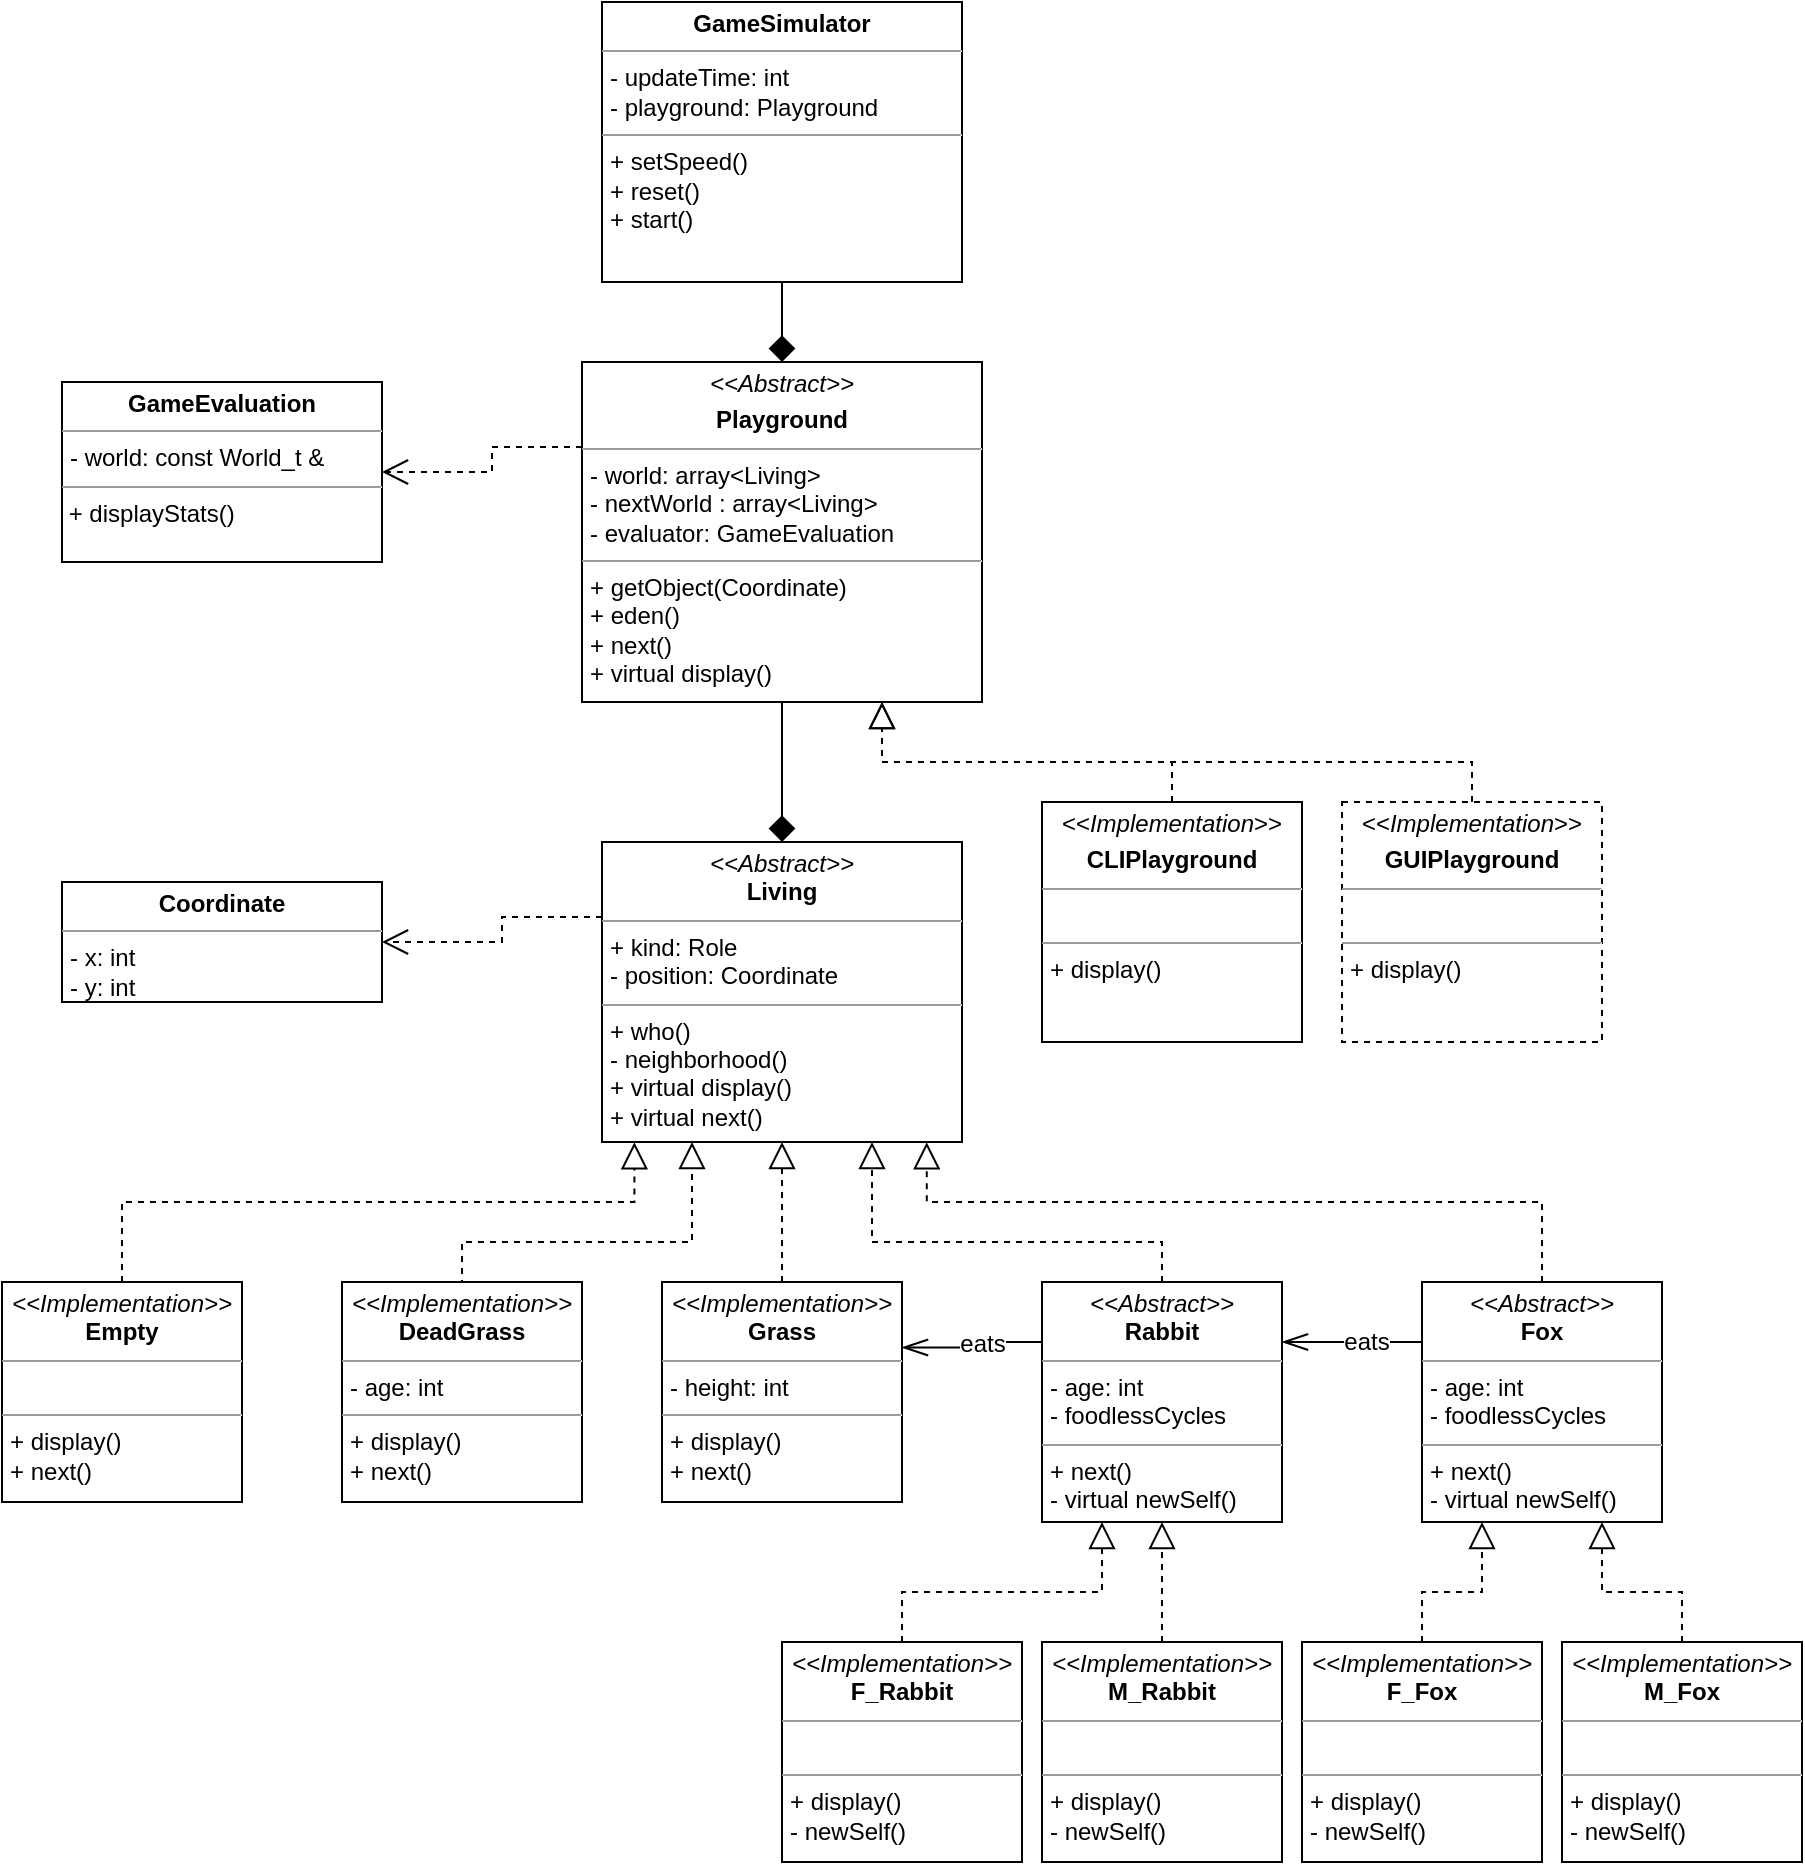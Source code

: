 <mxfile version="13.3.0" type="device"><diagram id="6zOPMIY-5-14dqGFvBke" name="Page-1"><mxGraphModel dx="1422" dy="1113" grid="1" gridSize="10" guides="1" tooltips="1" connect="1" arrows="1" fold="1" page="0" pageScale="1" pageWidth="827" pageHeight="1169" math="0" shadow="0"><root><mxCell id="0"/><mxCell id="1" parent="0"/><mxCell id="xMzXEjD-Bn9DBuSCK56k-2" value="&lt;p style=&quot;margin: 0px ; margin-top: 4px ; text-align: center&quot;&gt;&lt;b&gt;Coordinate&lt;/b&gt;&lt;/p&gt;&lt;hr size=&quot;1&quot;&gt;&lt;p style=&quot;margin: 0px ; margin-left: 4px&quot;&gt;- x: int&lt;br&gt;- y: int&lt;/p&gt;&lt;hr size=&quot;1&quot;&gt;&lt;p style=&quot;margin: 0px ; margin-left: 4px&quot;&gt;&lt;br&gt;&lt;/p&gt;" style="verticalAlign=top;align=left;overflow=fill;fontSize=12;fontFamily=Helvetica;html=1;" parent="1" vertex="1"><mxGeometry x="70" y="160" width="160" height="60" as="geometry"/></mxCell><mxCell id="VSR0OY3r6rLrD1Lb4GY6-10" style="edgeStyle=orthogonalEdgeStyle;rounded=0;orthogonalLoop=1;jettySize=auto;html=1;exitX=0;exitY=0.25;exitDx=0;exitDy=0;entryX=1;entryY=0.5;entryDx=0;entryDy=0;endArrow=open;endFill=0;endSize=11;fontSize=12;dashed=1;" parent="1" source="0u3GeRUwS96FYt8ortUu-1" target="xMzXEjD-Bn9DBuSCK56k-2" edge="1"><mxGeometry relative="1" as="geometry"/></mxCell><mxCell id="0u3GeRUwS96FYt8ortUu-1" value="&lt;p style=&quot;margin: 0px ; margin-top: 4px ; text-align: center&quot;&gt;&lt;i&gt;&amp;lt;&amp;lt;Abstract&amp;gt;&amp;gt;&lt;/i&gt;&lt;br&gt;&lt;b&gt;Living&lt;/b&gt;&lt;/p&gt;&lt;hr size=&quot;1&quot;&gt;&lt;p style=&quot;margin: 0px ; margin-left: 4px&quot;&gt;+ kind: Role&lt;/p&gt;&lt;p style=&quot;margin: 0px ; margin-left: 4px&quot;&gt;- position: Coordinate&lt;br&gt;&lt;/p&gt;&lt;hr size=&quot;1&quot;&gt;&lt;p style=&quot;margin: 0px ; margin-left: 4px&quot;&gt;+ who()&lt;/p&gt;&lt;p style=&quot;margin: 0px ; margin-left: 4px&quot;&gt;- neighborhood()&lt;br&gt;+ virtual display()&lt;/p&gt;&lt;p style=&quot;margin: 0px ; margin-left: 4px&quot;&gt;+ virtual next()&lt;/p&gt;&lt;p style=&quot;margin: 0px ; margin-left: 4px&quot;&gt;&lt;br&gt;&lt;/p&gt;&lt;p style=&quot;margin: 0px ; margin-left: 4px&quot;&gt;&lt;br&gt;&lt;/p&gt;&lt;p style=&quot;margin: 0px ; margin-left: 4px&quot;&gt;&lt;br&gt;&lt;/p&gt;" style="verticalAlign=top;align=left;overflow=fill;fontSize=12;fontFamily=Helvetica;html=1;" parent="1" vertex="1"><mxGeometry x="340" y="140" width="180" height="150" as="geometry"/></mxCell><mxCell id="0u3GeRUwS96FYt8ortUu-15" style="edgeStyle=orthogonalEdgeStyle;rounded=0;orthogonalLoop=1;jettySize=auto;html=1;exitX=0.5;exitY=0;exitDx=0;exitDy=0;entryX=0.09;entryY=1.001;entryDx=0;entryDy=0;entryPerimeter=0;endArrow=block;endFill=0;strokeWidth=1;endSize=11;dashed=1;" parent="1" source="0u3GeRUwS96FYt8ortUu-2" target="0u3GeRUwS96FYt8ortUu-1" edge="1"><mxGeometry relative="1" as="geometry"><Array as="points"><mxPoint x="100" y="320"/><mxPoint x="356" y="320"/></Array></mxGeometry></mxCell><mxCell id="0u3GeRUwS96FYt8ortUu-2" value="&lt;p style=&quot;margin: 0px ; margin-top: 4px ; text-align: center&quot;&gt;&lt;i&gt;&amp;lt;&amp;lt;Implementation&amp;gt;&amp;gt;&lt;/i&gt;&lt;br&gt;&lt;b&gt;Empty&lt;/b&gt;&lt;/p&gt;&lt;hr size=&quot;1&quot;&gt;&lt;p style=&quot;margin: 0px ; margin-left: 4px&quot;&gt;&amp;nbsp;&lt;/p&gt;&lt;hr size=&quot;1&quot;&gt;&lt;p style=&quot;margin: 0px ; margin-left: 4px&quot;&gt;+ display()&lt;br&gt;+ next()&lt;/p&gt;" style="verticalAlign=top;align=left;overflow=fill;fontSize=12;fontFamily=Helvetica;html=1;" parent="1" vertex="1"><mxGeometry x="40" y="360" width="120" height="110" as="geometry"/></mxCell><mxCell id="VSR0OY3r6rLrD1Lb4GY6-4" style="edgeStyle=orthogonalEdgeStyle;rounded=0;orthogonalLoop=1;jettySize=auto;html=1;exitX=0.5;exitY=0;exitDx=0;exitDy=0;entryX=0.5;entryY=1;entryDx=0;entryDy=0;dashed=1;endArrow=block;endFill=0;endSize=11;" parent="1" source="0u3GeRUwS96FYt8ortUu-3" target="0u3GeRUwS96FYt8ortUu-1" edge="1"><mxGeometry relative="1" as="geometry"/></mxCell><mxCell id="0u3GeRUwS96FYt8ortUu-3" value="&lt;p style=&quot;margin: 0px ; margin-top: 4px ; text-align: center&quot;&gt;&lt;i&gt;&amp;lt;&amp;lt;Implementation&amp;gt;&amp;gt;&lt;/i&gt;&lt;br&gt;&lt;b&gt;Grass&lt;/b&gt;&lt;/p&gt;&lt;hr size=&quot;1&quot;&gt;&lt;p style=&quot;margin: 0px ; margin-left: 4px&quot;&gt;- height: int&lt;/p&gt;&lt;hr size=&quot;1&quot;&gt;&lt;p style=&quot;margin: 0px ; margin-left: 4px&quot;&gt;+ display()&lt;br&gt;+ next()&lt;/p&gt;" style="verticalAlign=top;align=left;overflow=fill;fontSize=12;fontFamily=Helvetica;html=1;" parent="1" vertex="1"><mxGeometry x="370" y="360" width="120" height="110" as="geometry"/></mxCell><mxCell id="0u3GeRUwS96FYt8ortUu-20" value="&lt;font style=&quot;font-size: 12px&quot;&gt;eats&lt;/font&gt;" style="edgeStyle=orthogonalEdgeStyle;rounded=0;orthogonalLoop=1;jettySize=auto;html=1;exitX=0;exitY=0.25;exitDx=0;exitDy=0;entryX=1;entryY=0.298;entryDx=0;entryDy=0;entryPerimeter=0;endArrow=openThin;endFill=0;endSize=11;strokeWidth=1;" parent="1" source="0u3GeRUwS96FYt8ortUu-4" target="0u3GeRUwS96FYt8ortUu-3" edge="1"><mxGeometry x="-0.162" relative="1" as="geometry"><mxPoint as="offset"/></mxGeometry></mxCell><mxCell id="VSR0OY3r6rLrD1Lb4GY6-5" style="edgeStyle=orthogonalEdgeStyle;rounded=0;orthogonalLoop=1;jettySize=auto;html=1;exitX=0.5;exitY=0;exitDx=0;exitDy=0;entryX=0.75;entryY=1;entryDx=0;entryDy=0;dashed=1;endArrow=block;endFill=0;endSize=11;" parent="1" source="0u3GeRUwS96FYt8ortUu-4" target="0u3GeRUwS96FYt8ortUu-1" edge="1"><mxGeometry relative="1" as="geometry"><Array as="points"><mxPoint x="620" y="340"/><mxPoint x="475" y="340"/></Array></mxGeometry></mxCell><mxCell id="0u3GeRUwS96FYt8ortUu-4" value="&lt;p style=&quot;margin: 0px ; margin-top: 4px ; text-align: center&quot;&gt;&lt;i&gt;&amp;lt;&amp;lt;Abstract&amp;gt;&amp;gt;&lt;/i&gt;&lt;br&gt;&lt;b&gt;Rabbit&lt;/b&gt;&lt;/p&gt;&lt;hr size=&quot;1&quot;&gt;&lt;p style=&quot;margin: 0px ; margin-left: 4px&quot;&gt;&lt;span&gt;- age: int&lt;/span&gt;&lt;br&gt;&lt;/p&gt;&lt;p style=&quot;margin: 0px ; margin-left: 4px&quot;&gt;- foodlessCycles&lt;/p&gt;&lt;hr size=&quot;1&quot;&gt;&lt;p style=&quot;margin: 0px ; margin-left: 4px&quot;&gt;+ next()&lt;/p&gt;&lt;p style=&quot;margin: 0px ; margin-left: 4px&quot;&gt;- virtual newSelf()&lt;/p&gt;" style="verticalAlign=top;align=left;overflow=fill;fontSize=12;fontFamily=Helvetica;html=1;" parent="1" vertex="1"><mxGeometry x="560" y="360" width="120" height="120" as="geometry"/></mxCell><mxCell id="0u3GeRUwS96FYt8ortUu-22" style="edgeStyle=orthogonalEdgeStyle;rounded=0;orthogonalLoop=1;jettySize=auto;html=1;exitX=0;exitY=0.25;exitDx=0;exitDy=0;entryX=1;entryY=0.25;entryDx=0;entryDy=0;endArrow=openThin;endFill=0;endSize=11;strokeWidth=1;" parent="1" source="0u3GeRUwS96FYt8ortUu-5" target="0u3GeRUwS96FYt8ortUu-4" edge="1"><mxGeometry relative="1" as="geometry"/></mxCell><mxCell id="0u3GeRUwS96FYt8ortUu-23" value="eats" style="text;html=1;resizable=0;points=[];align=center;verticalAlign=middle;labelBackgroundColor=#ffffff;" parent="0u3GeRUwS96FYt8ortUu-22" vertex="1" connectable="0"><mxGeometry x="-0.2" relative="1" as="geometry"><mxPoint as="offset"/></mxGeometry></mxCell><mxCell id="VSR0OY3r6rLrD1Lb4GY6-6" style="edgeStyle=orthogonalEdgeStyle;rounded=0;orthogonalLoop=1;jettySize=auto;html=1;exitX=0.5;exitY=0;exitDx=0;exitDy=0;entryX=0.902;entryY=1.001;entryDx=0;entryDy=0;entryPerimeter=0;dashed=1;endArrow=block;endFill=0;endSize=11;" parent="1" source="0u3GeRUwS96FYt8ortUu-5" target="0u3GeRUwS96FYt8ortUu-1" edge="1"><mxGeometry relative="1" as="geometry"><Array as="points"><mxPoint x="810" y="320"/><mxPoint x="502" y="320"/></Array></mxGeometry></mxCell><mxCell id="0u3GeRUwS96FYt8ortUu-5" value="&lt;p style=&quot;margin: 0px ; margin-top: 4px ; text-align: center&quot;&gt;&lt;i&gt;&amp;lt;&amp;lt;Abstract&amp;gt;&amp;gt;&lt;/i&gt;&lt;br&gt;&lt;b&gt;Fox&lt;/b&gt;&lt;/p&gt;&lt;hr size=&quot;1&quot;&gt;&lt;p style=&quot;margin: 0px ; margin-left: 4px&quot;&gt;&lt;span&gt;- age: int&lt;/span&gt;&lt;br&gt;&lt;/p&gt;&lt;p style=&quot;margin: 0px ; margin-left: 4px&quot;&gt;- foodlessCycles&lt;/p&gt;&lt;hr size=&quot;1&quot;&gt;&lt;p style=&quot;margin: 0px ; margin-left: 4px&quot;&gt;+ next()&lt;/p&gt;&lt;p style=&quot;margin: 0px ; margin-left: 4px&quot;&gt;- virtual newSelf()&lt;br&gt;&lt;/p&gt;" style="verticalAlign=top;align=left;overflow=fill;fontSize=12;fontFamily=Helvetica;html=1;" parent="1" vertex="1"><mxGeometry x="750" y="360" width="120" height="120" as="geometry"/></mxCell><mxCell id="VSR0OY3r6rLrD1Lb4GY6-22" style="edgeStyle=orthogonalEdgeStyle;rounded=0;orthogonalLoop=1;jettySize=auto;html=1;exitX=0;exitY=0.25;exitDx=0;exitDy=0;entryX=1;entryY=0.5;entryDx=0;entryDy=0;endArrow=open;endFill=0;endSize=11;fontSize=12;dashed=1;" parent="1" source="0u3GeRUwS96FYt8ortUu-7" target="0u3GeRUwS96FYt8ortUu-27" edge="1"><mxGeometry relative="1" as="geometry"/></mxCell><mxCell id="0u3GeRUwS96FYt8ortUu-7" value="&lt;p style=&quot;margin: 0px ; margin-top: 4px ; text-align: center&quot;&gt;&lt;i&gt;&amp;lt;&amp;lt;Abstract&amp;gt;&amp;gt;&lt;/i&gt;&lt;/p&gt;&lt;p style=&quot;margin: 0px ; margin-top: 4px ; text-align: center&quot;&gt;&lt;b&gt;Playground&lt;/b&gt;&lt;/p&gt;&lt;hr size=&quot;1&quot;&gt;&lt;p style=&quot;margin: 0px 0px 0px 4px&quot;&gt;- world: array&amp;lt;Living&amp;gt;&lt;/p&gt;&lt;p style=&quot;margin: 0px 0px 0px 4px&quot;&gt;- nextWorld : array&amp;lt;Living&amp;gt;&lt;/p&gt;&lt;p style=&quot;margin: 0px 0px 0px 4px&quot;&gt;- evaluator: GameEvaluation&lt;/p&gt;&lt;hr size=&quot;1&quot;&gt;&lt;p style=&quot;margin: 0px ; margin-left: 4px&quot;&gt;+ getObject(Coordinate)&lt;/p&gt;&lt;p style=&quot;margin: 0px ; margin-left: 4px&quot;&gt;+ eden()&lt;/p&gt;&lt;p style=&quot;margin: 0px ; margin-left: 4px&quot;&gt;+ next()&lt;/p&gt;&lt;p style=&quot;margin: 0px ; margin-left: 4px&quot;&gt;+ virtual display()&lt;/p&gt;&lt;p style=&quot;margin: 0px ; margin-left: 4px&quot;&gt;&lt;br&gt;&lt;/p&gt;" style="verticalAlign=top;align=left;overflow=fill;fontSize=12;fontFamily=Helvetica;html=1;" parent="1" vertex="1"><mxGeometry x="330" y="-100" width="200" height="170" as="geometry"/></mxCell><mxCell id="0u3GeRUwS96FYt8ortUu-27" value="&lt;p style=&quot;margin: 0px ; margin-top: 4px ; text-align: center&quot;&gt;&lt;b&gt;GameEvaluation&lt;/b&gt;&lt;/p&gt;&lt;hr size=&quot;1&quot;&gt;&lt;p style=&quot;margin: 0px ; margin-left: 4px&quot;&gt;- world: const World_t &amp;amp;&lt;br&gt;&lt;/p&gt;&lt;hr size=&quot;1&quot;&gt;&amp;nbsp;&lt;span&gt;+ displayStats()&lt;/span&gt;" style="verticalAlign=top;align=left;overflow=fill;fontSize=12;fontFamily=Helvetica;html=1;" parent="1" vertex="1"><mxGeometry x="70" y="-90" width="160" height="90" as="geometry"/></mxCell><mxCell id="VSR0OY3r6rLrD1Lb4GY6-21" style="edgeStyle=orthogonalEdgeStyle;rounded=0;orthogonalLoop=1;jettySize=auto;html=1;exitX=0.5;exitY=1;exitDx=0;exitDy=0;entryX=0.5;entryY=0;entryDx=0;entryDy=0;endArrow=diamond;endFill=1;endSize=11;fontSize=12;" parent="1" source="0u3GeRUwS96FYt8ortUu-30" target="0u3GeRUwS96FYt8ortUu-7" edge="1"><mxGeometry relative="1" as="geometry"/></mxCell><mxCell id="0u3GeRUwS96FYt8ortUu-30" value="&lt;p style=&quot;margin: 0px ; margin-top: 4px ; text-align: center&quot;&gt;&lt;b&gt;GameSimulator&lt;/b&gt;&lt;/p&gt;&lt;hr size=&quot;1&quot;&gt;&lt;p style=&quot;margin: 0px ; margin-left: 4px&quot;&gt;- updateTime: int&lt;/p&gt;&lt;p style=&quot;margin: 0px ; margin-left: 4px&quot;&gt;- playground: Playground&lt;/p&gt;&lt;hr size=&quot;1&quot;&gt;&lt;p style=&quot;margin: 0px ; margin-left: 4px&quot;&gt;+ setSpeed()&lt;/p&gt;&lt;p style=&quot;margin: 0px ; margin-left: 4px&quot;&gt;+ reset()&lt;/p&gt;&lt;p style=&quot;margin: 0px ; margin-left: 4px&quot;&gt;+ start()&lt;/p&gt;" style="verticalAlign=top;align=left;overflow=fill;fontSize=12;fontFamily=Helvetica;html=1;" parent="1" vertex="1"><mxGeometry x="340" y="-280" width="180" height="140" as="geometry"/></mxCell><mxCell id="VSR0OY3r6rLrD1Lb4GY6-3" style="edgeStyle=orthogonalEdgeStyle;rounded=0;orthogonalLoop=1;jettySize=auto;html=1;exitX=0.75;exitY=0;exitDx=0;exitDy=0;entryX=0.25;entryY=1;entryDx=0;entryDy=0;dashed=1;endArrow=block;endFill=0;endSize=11;" parent="1" source="VSR0OY3r6rLrD1Lb4GY6-1" target="0u3GeRUwS96FYt8ortUu-1" edge="1"><mxGeometry relative="1" as="geometry"><Array as="points"><mxPoint x="300" y="400"/><mxPoint x="270" y="400"/><mxPoint x="270" y="340"/><mxPoint x="385" y="340"/></Array></mxGeometry></mxCell><mxCell id="VSR0OY3r6rLrD1Lb4GY6-1" value="&lt;p style=&quot;margin: 0px ; margin-top: 4px ; text-align: center&quot;&gt;&lt;i&gt;&amp;lt;&amp;lt;Implementation&amp;gt;&amp;gt;&lt;/i&gt;&lt;br&gt;&lt;b&gt;DeadGrass&lt;/b&gt;&lt;/p&gt;&lt;hr size=&quot;1&quot;&gt;&lt;p style=&quot;margin: 0px ; margin-left: 4px&quot;&gt;- age: int&lt;/p&gt;&lt;hr size=&quot;1&quot;&gt;&lt;p style=&quot;margin: 0px ; margin-left: 4px&quot;&gt;+ display()&lt;br&gt;+ next()&lt;/p&gt;" style="verticalAlign=top;align=left;overflow=fill;fontSize=12;fontFamily=Helvetica;html=1;" parent="1" vertex="1"><mxGeometry x="210" y="360" width="120" height="110" as="geometry"/></mxCell><mxCell id="VSR0OY3r6rLrD1Lb4GY6-17" style="edgeStyle=orthogonalEdgeStyle;rounded=0;orthogonalLoop=1;jettySize=auto;html=1;exitX=0.5;exitY=1;exitDx=0;exitDy=0;entryX=0.5;entryY=0;entryDx=0;entryDy=0;endArrow=diamond;endFill=1;endSize=11;fontSize=12;" parent="1" source="0u3GeRUwS96FYt8ortUu-7" target="0u3GeRUwS96FYt8ortUu-1" edge="1"><mxGeometry relative="1" as="geometry"/></mxCell><mxCell id="VSR0OY3r6rLrD1Lb4GY6-18" style="edgeStyle=orthogonalEdgeStyle;rounded=0;orthogonalLoop=1;jettySize=auto;html=1;exitX=0.5;exitY=0;exitDx=0;exitDy=0;entryX=0.75;entryY=1;entryDx=0;entryDy=0;endArrow=block;endFill=0;endSize=11;fontSize=12;dashed=1;" parent="1" source="VSR0OY3r6rLrD1Lb4GY6-14" target="0u3GeRUwS96FYt8ortUu-7" edge="1"><mxGeometry relative="1" as="geometry"><Array as="points"><mxPoint x="625" y="100"/><mxPoint x="480" y="100"/></Array></mxGeometry></mxCell><mxCell id="VSR0OY3r6rLrD1Lb4GY6-14" value="&lt;p style=&quot;margin: 0px ; margin-top: 4px ; text-align: center&quot;&gt;&amp;lt;&amp;lt;&lt;i&gt;Implementation&lt;/i&gt;&amp;gt;&amp;gt;&lt;/p&gt;&lt;p style=&quot;margin: 0px ; margin-top: 4px ; text-align: center&quot;&gt;&lt;b&gt;CLIPlayground&lt;/b&gt;&lt;/p&gt;&lt;hr size=&quot;1&quot;&gt;&lt;p style=&quot;margin: 0px 0px 0px 4px&quot;&gt;&lt;br&gt;&lt;/p&gt;&lt;hr size=&quot;1&quot;&gt;&lt;p style=&quot;margin: 0px ; margin-left: 4px&quot;&gt;&lt;span&gt;+ display()&lt;/span&gt;&lt;br&gt;&lt;/p&gt;&lt;p style=&quot;margin: 0px ; margin-left: 4px&quot;&gt;&lt;br&gt;&lt;/p&gt;" style="verticalAlign=top;align=left;overflow=fill;fontSize=12;fontFamily=Helvetica;html=1;" parent="1" vertex="1"><mxGeometry x="560" y="120" width="130" height="120" as="geometry"/></mxCell><mxCell id="VSR0OY3r6rLrD1Lb4GY6-20" style="edgeStyle=orthogonalEdgeStyle;rounded=0;orthogonalLoop=1;jettySize=auto;html=1;exitX=0.5;exitY=0;exitDx=0;exitDy=0;entryX=0.75;entryY=1;entryDx=0;entryDy=0;dashed=1;endArrow=block;endFill=0;endSize=11;fontSize=12;" parent="1" source="VSR0OY3r6rLrD1Lb4GY6-19" target="0u3GeRUwS96FYt8ortUu-7" edge="1"><mxGeometry relative="1" as="geometry"><Array as="points"><mxPoint x="775" y="100"/><mxPoint x="480" y="100"/></Array></mxGeometry></mxCell><mxCell id="VSR0OY3r6rLrD1Lb4GY6-19" value="&lt;p style=&quot;margin: 0px ; margin-top: 4px ; text-align: center&quot;&gt;&amp;lt;&amp;lt;&lt;i&gt;Implementation&lt;/i&gt;&amp;gt;&amp;gt;&lt;/p&gt;&lt;p style=&quot;margin: 0px ; margin-top: 4px ; text-align: center&quot;&gt;&lt;b&gt;GUIPlayground&lt;/b&gt;&lt;/p&gt;&lt;hr size=&quot;1&quot;&gt;&lt;p style=&quot;margin: 0px 0px 0px 4px&quot;&gt;&lt;br&gt;&lt;/p&gt;&lt;hr size=&quot;1&quot;&gt;&lt;p style=&quot;margin: 0px ; margin-left: 4px&quot;&gt;&lt;span&gt;+ display()&lt;/span&gt;&lt;br&gt;&lt;/p&gt;&lt;p style=&quot;margin: 0px ; margin-left: 4px&quot;&gt;&lt;br&gt;&lt;/p&gt;" style="verticalAlign=top;align=left;overflow=fill;fontSize=12;fontFamily=Helvetica;html=1;dashed=1;" parent="1" vertex="1"><mxGeometry x="710" y="120" width="130" height="120" as="geometry"/></mxCell><mxCell id="hsyAyE63V0LZH5e4eVOP-7" style="edgeStyle=orthogonalEdgeStyle;rounded=0;orthogonalLoop=1;jettySize=auto;html=1;exitX=0.5;exitY=0;exitDx=0;exitDy=0;entryX=0.25;entryY=1;entryDx=0;entryDy=0;dashed=1;endSize=11;endArrow=block;endFill=0;" edge="1" parent="1" source="hsyAyE63V0LZH5e4eVOP-3" target="0u3GeRUwS96FYt8ortUu-4"><mxGeometry relative="1" as="geometry"/></mxCell><mxCell id="hsyAyE63V0LZH5e4eVOP-3" value="&lt;p style=&quot;margin: 0px ; margin-top: 4px ; text-align: center&quot;&gt;&lt;i&gt;&amp;lt;&amp;lt;Implementation&amp;gt;&amp;gt;&lt;/i&gt;&lt;br&gt;&lt;b&gt;F_Rabbit&lt;/b&gt;&lt;/p&gt;&lt;hr size=&quot;1&quot;&gt;&lt;p style=&quot;margin: 0px ; margin-left: 4px&quot;&gt;&lt;br&gt;&lt;/p&gt;&lt;hr size=&quot;1&quot;&gt;&lt;p style=&quot;margin: 0px ; margin-left: 4px&quot;&gt;+ display()&lt;/p&gt;&lt;p style=&quot;margin: 0px ; margin-left: 4px&quot;&gt;- newSelf()&lt;/p&gt;" style="verticalAlign=top;align=left;overflow=fill;fontSize=12;fontFamily=Helvetica;html=1;" vertex="1" parent="1"><mxGeometry x="430" y="540" width="120" height="110" as="geometry"/></mxCell><mxCell id="hsyAyE63V0LZH5e4eVOP-12" style="edgeStyle=orthogonalEdgeStyle;rounded=0;orthogonalLoop=1;jettySize=auto;html=1;exitX=0.5;exitY=0;exitDx=0;exitDy=0;entryX=0.5;entryY=1;entryDx=0;entryDy=0;dashed=1;endArrow=block;endFill=0;endSize=11;" edge="1" parent="1" source="hsyAyE63V0LZH5e4eVOP-4" target="0u3GeRUwS96FYt8ortUu-4"><mxGeometry relative="1" as="geometry"/></mxCell><mxCell id="hsyAyE63V0LZH5e4eVOP-4" value="&lt;p style=&quot;margin: 0px ; margin-top: 4px ; text-align: center&quot;&gt;&lt;i&gt;&amp;lt;&amp;lt;Implementation&amp;gt;&amp;gt;&lt;/i&gt;&lt;br&gt;&lt;b&gt;M_Rabbit&lt;/b&gt;&lt;/p&gt;&lt;hr size=&quot;1&quot;&gt;&lt;p style=&quot;margin: 0px ; margin-left: 4px&quot;&gt;&lt;br&gt;&lt;/p&gt;&lt;hr size=&quot;1&quot;&gt;&lt;p style=&quot;margin: 0px ; margin-left: 4px&quot;&gt;+ display()&lt;/p&gt;&lt;p style=&quot;margin: 0px ; margin-left: 4px&quot;&gt;- newSelf()&lt;/p&gt;" style="verticalAlign=top;align=left;overflow=fill;fontSize=12;fontFamily=Helvetica;html=1;" vertex="1" parent="1"><mxGeometry x="560" y="540" width="120" height="110" as="geometry"/></mxCell><mxCell id="hsyAyE63V0LZH5e4eVOP-10" style="edgeStyle=orthogonalEdgeStyle;rounded=0;orthogonalLoop=1;jettySize=auto;html=1;exitX=0.5;exitY=0;exitDx=0;exitDy=0;entryX=0.75;entryY=1;entryDx=0;entryDy=0;dashed=1;endArrow=block;endFill=0;endSize=11;" edge="1" parent="1" source="hsyAyE63V0LZH5e4eVOP-5" target="0u3GeRUwS96FYt8ortUu-5"><mxGeometry relative="1" as="geometry"/></mxCell><mxCell id="hsyAyE63V0LZH5e4eVOP-5" value="&lt;p style=&quot;margin: 0px ; margin-top: 4px ; text-align: center&quot;&gt;&lt;i&gt;&amp;lt;&amp;lt;Implementation&amp;gt;&amp;gt;&lt;/i&gt;&lt;br&gt;&lt;b&gt;M_Fox&lt;/b&gt;&lt;/p&gt;&lt;hr size=&quot;1&quot;&gt;&lt;p style=&quot;margin: 0px ; margin-left: 4px&quot;&gt;&lt;br&gt;&lt;/p&gt;&lt;hr size=&quot;1&quot;&gt;&lt;p style=&quot;margin: 0px ; margin-left: 4px&quot;&gt;+ display()&lt;/p&gt;&lt;p style=&quot;margin: 0px ; margin-left: 4px&quot;&gt;- newSelf()&lt;/p&gt;" style="verticalAlign=top;align=left;overflow=fill;fontSize=12;fontFamily=Helvetica;html=1;" vertex="1" parent="1"><mxGeometry x="820" y="540" width="120" height="110" as="geometry"/></mxCell><mxCell id="hsyAyE63V0LZH5e4eVOP-9" style="edgeStyle=orthogonalEdgeStyle;rounded=0;orthogonalLoop=1;jettySize=auto;html=1;exitX=0.5;exitY=0;exitDx=0;exitDy=0;entryX=0.25;entryY=1;entryDx=0;entryDy=0;dashed=1;endArrow=block;endFill=0;endSize=11;" edge="1" parent="1" source="hsyAyE63V0LZH5e4eVOP-6" target="0u3GeRUwS96FYt8ortUu-5"><mxGeometry relative="1" as="geometry"/></mxCell><mxCell id="hsyAyE63V0LZH5e4eVOP-6" value="&lt;p style=&quot;margin: 0px ; margin-top: 4px ; text-align: center&quot;&gt;&lt;i&gt;&amp;lt;&amp;lt;Implementation&amp;gt;&amp;gt;&lt;/i&gt;&lt;br&gt;&lt;b&gt;F_Fox&lt;/b&gt;&lt;/p&gt;&lt;hr size=&quot;1&quot;&gt;&lt;p style=&quot;margin: 0px ; margin-left: 4px&quot;&gt;&lt;br&gt;&lt;/p&gt;&lt;hr size=&quot;1&quot;&gt;&lt;p style=&quot;margin: 0px ; margin-left: 4px&quot;&gt;+ display()&lt;/p&gt;&lt;p style=&quot;margin: 0px ; margin-left: 4px&quot;&gt;- newSelf()&lt;/p&gt;" style="verticalAlign=top;align=left;overflow=fill;fontSize=12;fontFamily=Helvetica;html=1;" vertex="1" parent="1"><mxGeometry x="690" y="540" width="120" height="110" as="geometry"/></mxCell></root></mxGraphModel></diagram></mxfile>